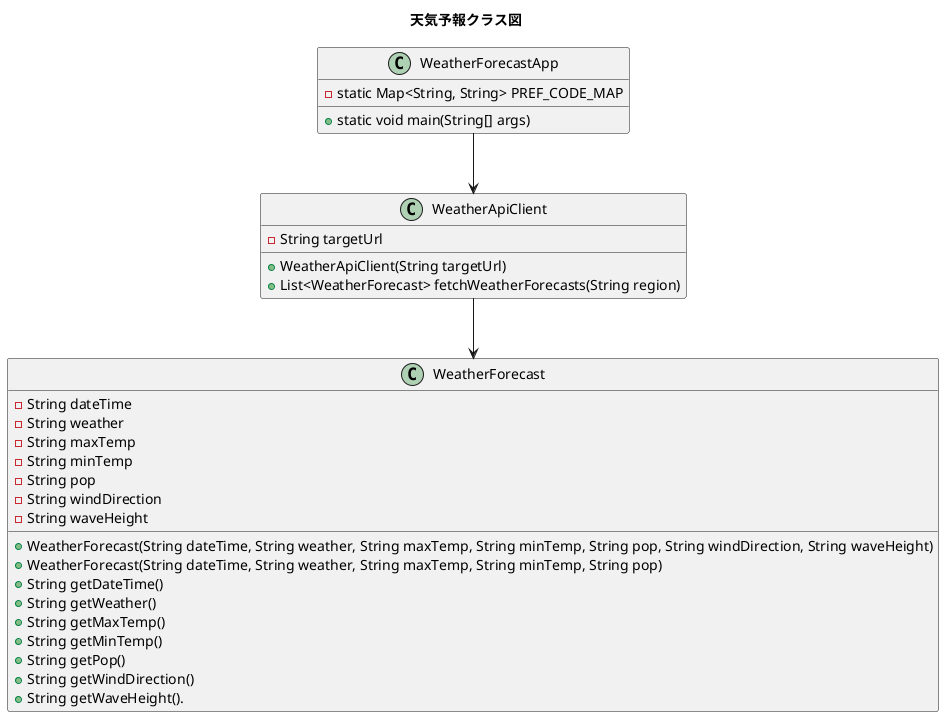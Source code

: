 @startuml WeatherForecastApp_Class

title 天気予報クラス図

class WeatherForecast {
    - String dateTime
    - String weather
    - String maxTemp
    - String minTemp
    - String pop
    - String windDirection
    - String waveHeight
    + WeatherForecast(String dateTime, String weather, String maxTemp, String minTemp, String pop, String windDirection, String waveHeight)
    + WeatherForecast(String dateTime, String weather, String maxTemp, String minTemp, String pop)
    + String getDateTime()
    + String getWeather()
    + String getMaxTemp()
    + String getMinTemp()
    + String getPop()
    + String getWindDirection()
    + String getWaveHeight().
}

class WeatherApiClient {
    - String targetUrl
    + WeatherApiClient(String targetUrl)
    + List<WeatherForecast> fetchWeatherForecasts(String region)
}

class WeatherForecastApp {
    - static Map<String, String> PREF_CODE_MAP
    + static void main(String[] args)
}

WeatherForecastApp --> WeatherApiClient
WeatherApiClient --> WeatherForecast

@enduml